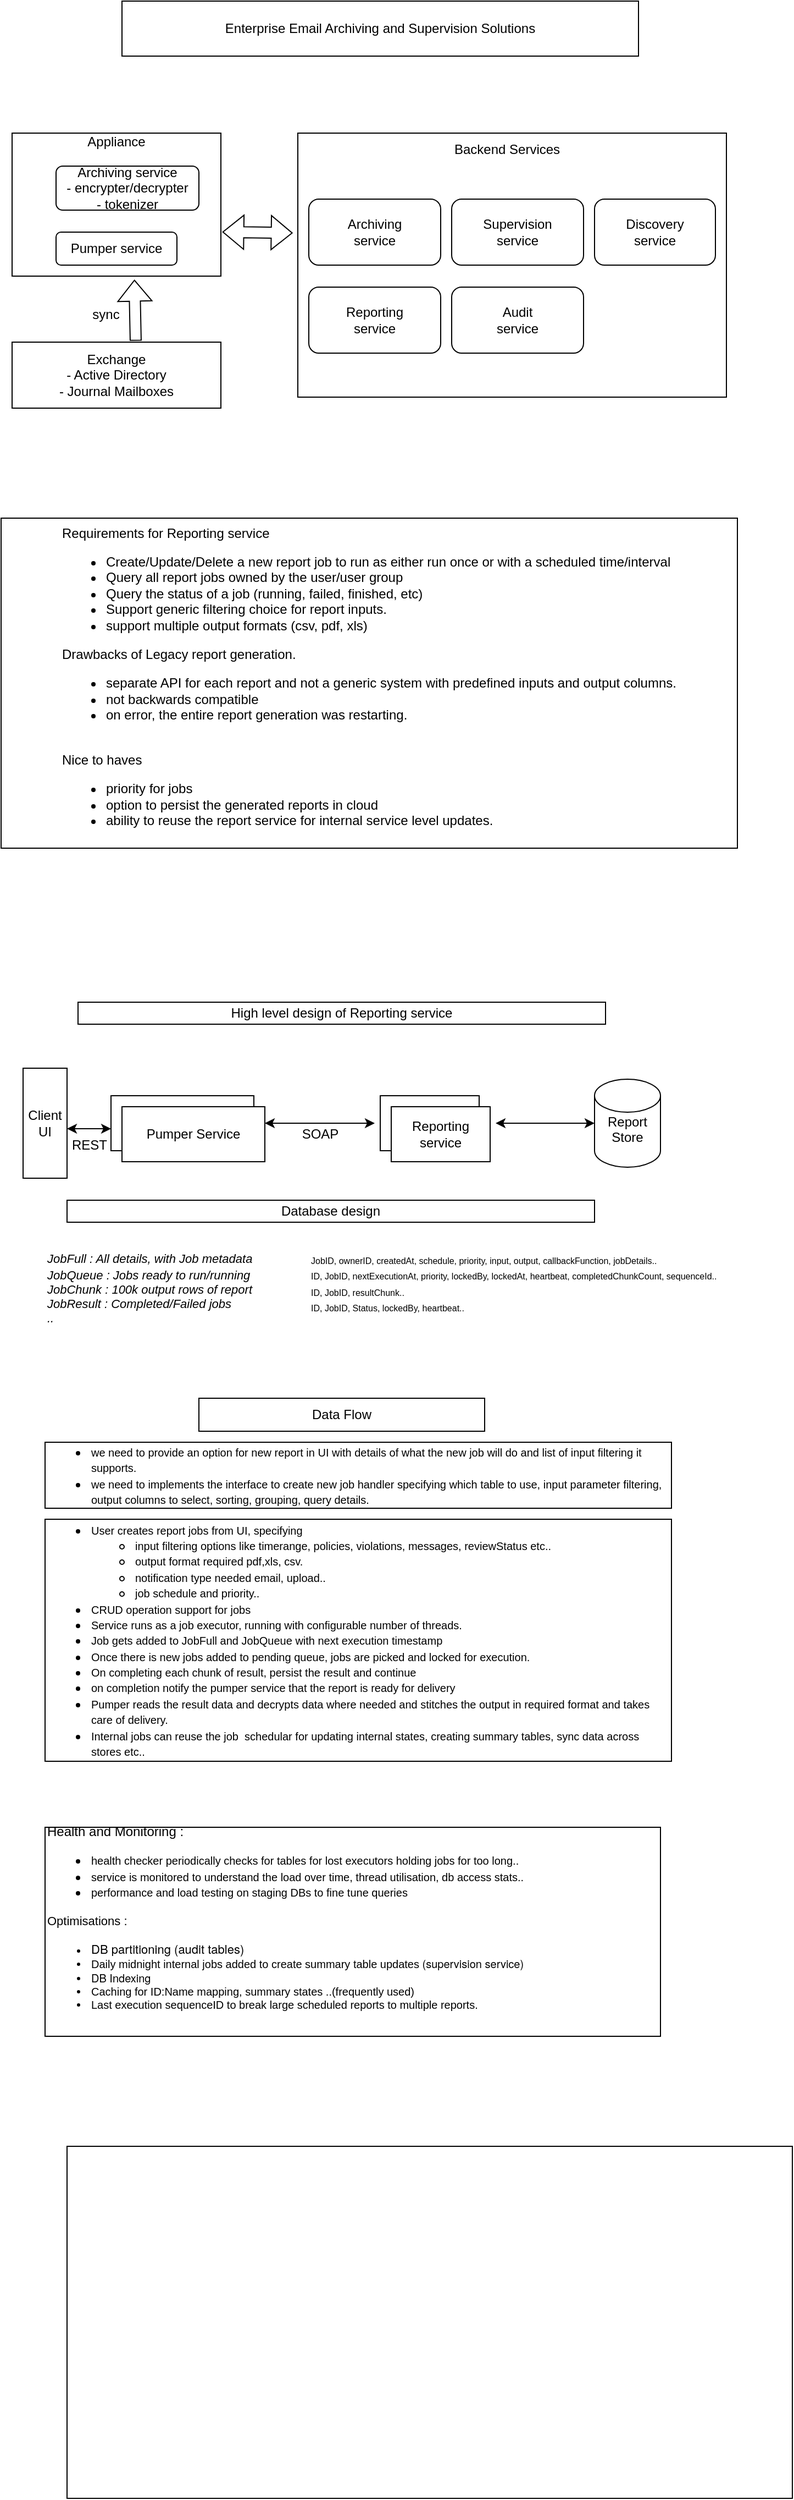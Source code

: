 <mxfile version="24.6.5" type="github">
  <diagram name="Page-1" id="atFdlXVNPNenRuwR08LR">
    <mxGraphModel dx="1074" dy="385" grid="1" gridSize="10" guides="1" tooltips="1" connect="1" arrows="1" fold="1" page="1" pageScale="1" pageWidth="850" pageHeight="1100" math="0" shadow="0">
      <root>
        <mxCell id="0" />
        <mxCell id="1" parent="0" />
        <mxCell id="uciV34WFaMNDTHBEuoeK-1" value="Appliance&lt;div&gt;&lt;br&gt;&lt;/div&gt;&lt;div&gt;&lt;br&gt;&lt;/div&gt;&lt;div&gt;&lt;br&gt;&lt;/div&gt;&lt;div&gt;&lt;br&gt;&lt;/div&gt;&lt;div&gt;&lt;br&gt;&lt;/div&gt;&lt;div&gt;&lt;br&gt;&lt;/div&gt;&lt;div&gt;&lt;br&gt;&lt;/div&gt;&lt;div&gt;&lt;br&gt;&lt;/div&gt;" style="rounded=0;whiteSpace=wrap;html=1;" parent="1" vertex="1">
          <mxGeometry x="100" y="160" width="190" height="130" as="geometry" />
        </mxCell>
        <mxCell id="uciV34WFaMNDTHBEuoeK-2" value="Exchange&lt;div&gt;- Active Directory&lt;/div&gt;&lt;div&gt;- Journal Mailboxes&lt;/div&gt;" style="rounded=0;whiteSpace=wrap;html=1;" parent="1" vertex="1">
          <mxGeometry x="100" y="350" width="190" height="60" as="geometry" />
        </mxCell>
        <mxCell id="uciV34WFaMNDTHBEuoeK-5" value="Archiving&amp;nbsp;&lt;span style=&quot;background-color: initial;&quot;&gt;service&lt;/span&gt;&lt;div&gt;&lt;span style=&quot;background-color: initial;&quot;&gt;- encrypter/decrypter&lt;/span&gt;&lt;/div&gt;&lt;div&gt;&lt;span style=&quot;background-color: initial;&quot;&gt;- tokenizer&lt;/span&gt;&lt;/div&gt;" style="rounded=1;whiteSpace=wrap;html=1;" parent="1" vertex="1">
          <mxGeometry x="140" y="190" width="130" height="40" as="geometry" />
        </mxCell>
        <mxCell id="uciV34WFaMNDTHBEuoeK-7" value="" style="rounded=0;whiteSpace=wrap;html=1;" parent="1" vertex="1">
          <mxGeometry x="360" y="160" width="390" height="240" as="geometry" />
        </mxCell>
        <mxCell id="uciV34WFaMNDTHBEuoeK-8" value="Reporting&lt;div&gt;service&lt;/div&gt;" style="rounded=1;whiteSpace=wrap;html=1;" parent="1" vertex="1">
          <mxGeometry x="370" y="300" width="120" height="60" as="geometry" />
        </mxCell>
        <mxCell id="uciV34WFaMNDTHBEuoeK-9" value="Audit&lt;div&gt;service&lt;/div&gt;" style="rounded=1;whiteSpace=wrap;html=1;" parent="1" vertex="1">
          <mxGeometry x="500" y="300" width="120" height="60" as="geometry" />
        </mxCell>
        <mxCell id="uciV34WFaMNDTHBEuoeK-10" value="Archiving&lt;div&gt;service&lt;/div&gt;" style="rounded=1;whiteSpace=wrap;html=1;" parent="1" vertex="1">
          <mxGeometry x="370" y="220" width="120" height="60" as="geometry" />
        </mxCell>
        <mxCell id="uciV34WFaMNDTHBEuoeK-11" value="Supervision&lt;div&gt;service&lt;/div&gt;" style="rounded=1;whiteSpace=wrap;html=1;" parent="1" vertex="1">
          <mxGeometry x="500" y="220" width="120" height="60" as="geometry" />
        </mxCell>
        <mxCell id="uciV34WFaMNDTHBEuoeK-12" value="Discovery&lt;div&gt;service&lt;/div&gt;" style="rounded=1;whiteSpace=wrap;html=1;" parent="1" vertex="1">
          <mxGeometry x="630" y="220" width="110" height="60" as="geometry" />
        </mxCell>
        <mxCell id="uciV34WFaMNDTHBEuoeK-13" value="Pumper service" style="rounded=1;whiteSpace=wrap;html=1;" parent="1" vertex="1">
          <mxGeometry x="140" y="250" width="110" height="30" as="geometry" />
        </mxCell>
        <mxCell id="uciV34WFaMNDTHBEuoeK-15" value="" style="shape=flexArrow;endArrow=classic;html=1;rounded=0;entryX=0.586;entryY=1.025;entryDx=0;entryDy=0;entryPerimeter=0;exitX=0.592;exitY=-0.02;exitDx=0;exitDy=0;exitPerimeter=0;" parent="1" source="uciV34WFaMNDTHBEuoeK-2" target="uciV34WFaMNDTHBEuoeK-1" edge="1">
          <mxGeometry width="50" height="50" relative="1" as="geometry">
            <mxPoint x="400" y="380" as="sourcePoint" />
            <mxPoint x="450" y="330" as="targetPoint" />
          </mxGeometry>
        </mxCell>
        <mxCell id="uciV34WFaMNDTHBEuoeK-17" value="sync" style="text;html=1;align=center;verticalAlign=middle;resizable=0;points=[];autosize=1;strokeColor=none;fillColor=none;" parent="1" vertex="1">
          <mxGeometry x="160" y="310" width="50" height="30" as="geometry" />
        </mxCell>
        <mxCell id="uciV34WFaMNDTHBEuoeK-20" value="" style="shape=flexArrow;endArrow=classic;startArrow=classic;html=1;rounded=0;exitX=1.007;exitY=0.691;exitDx=0;exitDy=0;exitPerimeter=0;entryX=-0.012;entryY=0.378;entryDx=0;entryDy=0;entryPerimeter=0;" parent="1" source="uciV34WFaMNDTHBEuoeK-1" target="uciV34WFaMNDTHBEuoeK-7" edge="1">
          <mxGeometry width="100" height="100" relative="1" as="geometry">
            <mxPoint x="370" y="400" as="sourcePoint" />
            <mxPoint x="470" y="300" as="targetPoint" />
          </mxGeometry>
        </mxCell>
        <mxCell id="uciV34WFaMNDTHBEuoeK-21" value="Backend Services" style="text;html=1;align=center;verticalAlign=middle;resizable=0;points=[];autosize=1;strokeColor=none;fillColor=none;" parent="1" vertex="1">
          <mxGeometry x="490" y="160" width="120" height="30" as="geometry" />
        </mxCell>
        <mxCell id="KOVVbHCTlGGZfohRkDMk-2" value="Enterprise Email Archiving and Supervision Solutions" style="rounded=0;whiteSpace=wrap;html=1;" parent="1" vertex="1">
          <mxGeometry x="200" y="40" width="470" height="50" as="geometry" />
        </mxCell>
        <mxCell id="KOVVbHCTlGGZfohRkDMk-3" value="&lt;div style=&quot;text-align: left;&quot;&gt;&lt;span style=&quot;background-color: initial;&quot;&gt;Requirements for Reporting service&lt;/span&gt;&lt;/div&gt;&lt;div&gt;&lt;ul&gt;&lt;li style=&quot;text-align: left;&quot;&gt;Create/Update/Delete a new report job to run as either run once or with a scheduled time/interval&lt;/li&gt;&lt;li style=&quot;text-align: left;&quot;&gt;&lt;span style=&quot;background-color: initial;&quot;&gt;Query all report jobs owned by the user/user group&lt;/span&gt;&lt;/li&gt;&lt;li style=&quot;text-align: left;&quot;&gt;Query the status of a job (running, failed, finished, etc)&amp;nbsp;&lt;/li&gt;&lt;li style=&quot;text-align: left;&quot;&gt;Support generic filtering choice for report inputs.&lt;/li&gt;&lt;li style=&quot;text-align: left;&quot;&gt;support multiple output formats (csv, pdf, xls)&lt;/li&gt;&lt;/ul&gt;&lt;/div&gt;&lt;div style=&quot;text-align: left;&quot;&gt;Drawbacks of Legacy report generation.&lt;/div&gt;&lt;div style=&quot;text-align: left;&quot;&gt;&lt;ul&gt;&lt;li&gt;separate API for each report and not a generic system with predefined inputs and output columns.&lt;/li&gt;&lt;li&gt;not backwards compatible&lt;/li&gt;&lt;li&gt;on error, the entire report generation was restarting.&lt;/li&gt;&lt;/ul&gt;&lt;div&gt;&lt;br&gt;&lt;/div&gt;&lt;div&gt;Nice to haves&lt;/div&gt;&lt;div&gt;&lt;ul&gt;&lt;li&gt;priority for jobs&lt;/li&gt;&lt;li style=&quot;text-align: left;&quot;&gt;option to persist the generated reports in cloud&lt;/li&gt;&lt;li&gt;ability to reuse the report service for internal service level updates.&lt;/li&gt;&lt;/ul&gt;&lt;/div&gt;&lt;/div&gt;" style="rounded=0;whiteSpace=wrap;html=1;" parent="1" vertex="1">
          <mxGeometry x="90" y="510" width="670" height="300" as="geometry" />
        </mxCell>
        <mxCell id="KOVVbHCTlGGZfohRkDMk-6" value="" style="rounded=0;whiteSpace=wrap;html=1;" parent="1" vertex="1">
          <mxGeometry x="150" y="1990" width="660" height="320" as="geometry" />
        </mxCell>
        <mxCell id="KOVVbHCTlGGZfohRkDMk-7" value="High level design of Reporting service" style="rounded=0;whiteSpace=wrap;html=1;" parent="1" vertex="1">
          <mxGeometry x="160" y="950" width="480" height="20" as="geometry" />
        </mxCell>
        <mxCell id="KOVVbHCTlGGZfohRkDMk-8" value="Pumper Service" style="rounded=0;whiteSpace=wrap;html=1;" parent="1" vertex="1">
          <mxGeometry x="190" y="1035" width="130" height="50" as="geometry" />
        </mxCell>
        <mxCell id="KOVVbHCTlGGZfohRkDMk-9" value="Reporting service" style="rounded=0;whiteSpace=wrap;html=1;" parent="1" vertex="1">
          <mxGeometry x="435" y="1035" width="90" height="50" as="geometry" />
        </mxCell>
        <mxCell id="KOVVbHCTlGGZfohRkDMk-10" value="Report&lt;div&gt;Store&lt;/div&gt;&lt;div&gt;&lt;br&gt;&lt;/div&gt;" style="shape=cylinder3;whiteSpace=wrap;html=1;boundedLbl=1;backgroundOutline=1;size=15;" parent="1" vertex="1">
          <mxGeometry x="630" y="1020" width="60" height="80" as="geometry" />
        </mxCell>
        <mxCell id="KOVVbHCTlGGZfohRkDMk-13" value="" style="endArrow=classic;startArrow=classic;html=1;rounded=0;" parent="1" edge="1">
          <mxGeometry width="50" height="50" relative="1" as="geometry">
            <mxPoint x="330" y="1060" as="sourcePoint" />
            <mxPoint x="430" y="1060" as="targetPoint" />
          </mxGeometry>
        </mxCell>
        <mxCell id="KOVVbHCTlGGZfohRkDMk-14" value="SOAP" style="text;html=1;align=center;verticalAlign=middle;resizable=0;points=[];autosize=1;strokeColor=none;fillColor=none;" parent="1" vertex="1">
          <mxGeometry x="350" y="1055" width="60" height="30" as="geometry" />
        </mxCell>
        <mxCell id="KOVVbHCTlGGZfohRkDMk-15" value="" style="endArrow=classic;startArrow=classic;html=1;rounded=0;entryX=0;entryY=0.5;entryDx=0;entryDy=0;entryPerimeter=0;" parent="1" target="KOVVbHCTlGGZfohRkDMk-10" edge="1">
          <mxGeometry width="50" height="50" relative="1" as="geometry">
            <mxPoint x="540" y="1060" as="sourcePoint" />
            <mxPoint x="680" y="1059.74" as="targetPoint" />
          </mxGeometry>
        </mxCell>
        <mxCell id="kCV1iPRDWKwrLifgBGbF-1" value="Reporting service" style="rounded=0;whiteSpace=wrap;html=1;align=center;" vertex="1" parent="1">
          <mxGeometry x="445" y="1045" width="90" height="50" as="geometry" />
        </mxCell>
        <mxCell id="kCV1iPRDWKwrLifgBGbF-3" value="Client&lt;div&gt;UI&lt;/div&gt;" style="rounded=0;whiteSpace=wrap;html=1;" vertex="1" parent="1">
          <mxGeometry x="110" y="1010" width="40" height="100" as="geometry" />
        </mxCell>
        <mxCell id="kCV1iPRDWKwrLifgBGbF-5" value="" style="endArrow=classic;startArrow=classic;html=1;rounded=0;" edge="1" parent="1" source="kCV1iPRDWKwrLifgBGbF-6">
          <mxGeometry width="50" height="50" relative="1" as="geometry">
            <mxPoint x="150" y="1065" as="sourcePoint" />
            <mxPoint x="190" y="1065" as="targetPoint" />
          </mxGeometry>
        </mxCell>
        <mxCell id="kCV1iPRDWKwrLifgBGbF-7" value="" style="endArrow=classic;startArrow=classic;html=1;rounded=0;" edge="1" parent="1" target="kCV1iPRDWKwrLifgBGbF-6">
          <mxGeometry width="50" height="50" relative="1" as="geometry">
            <mxPoint x="150" y="1065" as="sourcePoint" />
            <mxPoint x="190" y="1065" as="targetPoint" />
          </mxGeometry>
        </mxCell>
        <mxCell id="kCV1iPRDWKwrLifgBGbF-6" value="REST" style="text;html=1;align=center;verticalAlign=middle;resizable=0;points=[];autosize=1;strokeColor=none;fillColor=none;" vertex="1" parent="1">
          <mxGeometry x="140" y="1065" width="60" height="30" as="geometry" />
        </mxCell>
        <mxCell id="kCV1iPRDWKwrLifgBGbF-8" value="" style="endArrow=classic;startArrow=classic;html=1;rounded=0;" edge="1" parent="1">
          <mxGeometry width="50" height="50" relative="1" as="geometry">
            <mxPoint x="150" y="1065" as="sourcePoint" />
            <mxPoint x="190" y="1065" as="targetPoint" />
          </mxGeometry>
        </mxCell>
        <mxCell id="kCV1iPRDWKwrLifgBGbF-9" value="Pumper Service" style="rounded=0;whiteSpace=wrap;html=1;" vertex="1" parent="1">
          <mxGeometry x="200" y="1045" width="130" height="50" as="geometry" />
        </mxCell>
        <mxCell id="kCV1iPRDWKwrLifgBGbF-11" value="&lt;font style=&quot;font-size: 11px;&quot;&gt;&lt;i&gt;JobFull : All details, with Job metadata&lt;/i&gt;&lt;/font&gt;&lt;div&gt;&lt;i style=&quot;font-size: 11px; background-color: initial;&quot;&gt;JobQueue : Jobs ready to run/running&lt;/i&gt;&lt;div style=&quot;font-size: 11px;&quot;&gt;&lt;font style=&quot;font-size: 11px;&quot;&gt;&lt;i&gt;JobChunk : 100k output rows of report&lt;/i&gt;&lt;/font&gt;&lt;/div&gt;&lt;div style=&quot;font-size: 11px;&quot;&gt;&lt;font style=&quot;font-size: 11px;&quot;&gt;&lt;i&gt;JobResult : Completed/Failed jobs&lt;/i&gt;&lt;/font&gt;&lt;/div&gt;&lt;div style=&quot;font-size: 11px;&quot;&gt;&lt;font style=&quot;font-size: 11px;&quot;&gt;&lt;i&gt;..&lt;/i&gt;&lt;/font&gt;&lt;/div&gt;&lt;/div&gt;" style="text;html=1;align=left;verticalAlign=middle;resizable=0;points=[];autosize=1;strokeColor=none;fillColor=none;" vertex="1" parent="1">
          <mxGeometry x="130" y="1170" width="210" height="80" as="geometry" />
        </mxCell>
        <mxCell id="kCV1iPRDWKwrLifgBGbF-13" value="Database design" style="rounded=0;whiteSpace=wrap;html=1;" vertex="1" parent="1">
          <mxGeometry x="150" y="1130" width="480" height="20" as="geometry" />
        </mxCell>
        <mxCell id="kCV1iPRDWKwrLifgBGbF-14" value="&lt;div style=&quot;&quot;&gt;&lt;span style=&quot;font-size: 8px; background-color: initial;&quot;&gt;JobID, ownerID, createdAt, schedule, priority, input, output, callbackFunction, jobDetails..&lt;/span&gt;&lt;/div&gt;&lt;div style=&quot;&quot;&gt;&lt;font style=&quot;font-size: 8px;&quot;&gt;ID, JobID,&amp;nbsp;&lt;span style=&quot;background-color: initial;&quot;&gt;nextExecutionAt, priority, lockedBy, lockedAt, heartbeat, completedChunkCount, sequenceId..&lt;/span&gt;&lt;br&gt;&lt;/font&gt;&lt;/div&gt;&lt;div&gt;&lt;font style=&quot;font-size: 8px;&quot;&gt;ID, JobID, resultChunk..&lt;/font&gt;&lt;/div&gt;&lt;div&gt;&lt;span style=&quot;font-size: 8px; background-color: initial;&quot;&gt;ID, JobID, Status, lockedBy,&lt;/span&gt;&lt;span style=&quot;font-size: 8px; background-color: initial;&quot;&gt;&amp;nbsp;heartbeat&lt;/span&gt;&lt;span style=&quot;background-color: initial; font-size: 8px;&quot;&gt;..&lt;/span&gt;&lt;/div&gt;" style="text;html=1;align=left;verticalAlign=middle;resizable=0;points=[];autosize=1;strokeColor=none;fillColor=none;" vertex="1" parent="1">
          <mxGeometry x="370" y="1170" width="390" height="70" as="geometry" />
        </mxCell>
        <mxCell id="kCV1iPRDWKwrLifgBGbF-21" value="&lt;ul&gt;&lt;li&gt;&lt;span style=&quot;font-size: x-small; background-color: initial;&quot;&gt;User creates report jobs from UI, specifying&amp;nbsp;&lt;/span&gt;&lt;br&gt;&lt;/li&gt;&lt;ul&gt;&lt;li&gt;&lt;font size=&quot;1&quot;&gt;input filtering options like timerange, policies, violations, messages, reviewStatus etc..&lt;/font&gt;&lt;/li&gt;&lt;li&gt;&lt;font size=&quot;1&quot;&gt;output format required pdf,xls, csv.&lt;/font&gt;&lt;/li&gt;&lt;li&gt;&lt;font size=&quot;1&quot;&gt;notification type needed email, upload..&lt;/font&gt;&lt;/li&gt;&lt;li&gt;&lt;font size=&quot;1&quot;&gt;job schedule and priority..&lt;/font&gt;&lt;/li&gt;&lt;/ul&gt;&lt;li&gt;&lt;font size=&quot;1&quot;&gt;CRUD operation support for jobs&lt;/font&gt;&lt;/li&gt;&lt;li&gt;&lt;span style=&quot;font-size: x-small; background-color: initial;&quot;&gt;Service runs as a job executor, running with configurable number of threads.&lt;/span&gt;&lt;br&gt;&lt;/li&gt;&lt;li&gt;&lt;font size=&quot;1&quot;&gt;Job gets added to JobFull and JobQueue with next execution timestamp&lt;/font&gt;&lt;/li&gt;&lt;li&gt;&lt;font size=&quot;1&quot;&gt;Once there is new jobs added to pending queue, jobs are picked and locked for execution.&amp;nbsp;&lt;/font&gt;&lt;/li&gt;&lt;li&gt;&lt;font size=&quot;1&quot;&gt;On completing each chunk of result, persist the result and continue&amp;nbsp;&lt;/font&gt;&lt;/li&gt;&lt;li&gt;&lt;font size=&quot;1&quot;&gt;on completion notify the pumper service that the report is ready for delivery&lt;/font&gt;&lt;/li&gt;&lt;li&gt;&lt;font size=&quot;1&quot;&gt;Pumper reads the result data and decrypts data where needed and stitches the output in required format and takes care of delivery.&lt;/font&gt;&lt;/li&gt;&lt;li&gt;&lt;font size=&quot;1&quot;&gt;Internal jobs can reuse the job&amp;nbsp; schedular for updating internal states, creating summary tables, sync data across stores etc..&lt;/font&gt;&lt;/li&gt;&lt;/ul&gt;" style="rounded=0;whiteSpace=wrap;html=1;align=left;" vertex="1" parent="1">
          <mxGeometry x="130" y="1420" width="570" height="220" as="geometry" />
        </mxCell>
        <mxCell id="kCV1iPRDWKwrLifgBGbF-23" value="&lt;ul&gt;&lt;li&gt;&lt;span style=&quot;font-size: x-small; background-color: initial;&quot;&gt;we need to provide an option for new report in UI with details of what the new job will do and list of input filtering it supports.&amp;nbsp;&lt;/span&gt;&lt;br&gt;&lt;/li&gt;&lt;li&gt;&lt;font size=&quot;1&quot;&gt;we need to implements the interface to create new job handler specifying which table to use, input parameter filtering, output columns to select, sorting, grouping, query details.&lt;/font&gt;&lt;/li&gt;&lt;/ul&gt;" style="rounded=0;whiteSpace=wrap;html=1;align=left;" vertex="1" parent="1">
          <mxGeometry x="130" y="1350" width="570" height="60" as="geometry" />
        </mxCell>
        <mxCell id="kCV1iPRDWKwrLifgBGbF-24" value="Data Flow" style="whiteSpace=wrap;html=1;" vertex="1" parent="1">
          <mxGeometry x="270" y="1310" width="260" height="30" as="geometry" />
        </mxCell>
        <mxCell id="kCV1iPRDWKwrLifgBGbF-25" value="&lt;div&gt;&lt;span style=&quot;background-color: initial;&quot;&gt;Health and Monitoring :&amp;nbsp;&lt;/span&gt;&lt;div style=&quot;background-color: initial;&quot;&gt;&lt;/div&gt;&lt;ul&gt;&lt;li&gt;&lt;font size=&quot;1&quot;&gt;health checker periodically checks for tables for lost executors holding jobs for too long..&lt;/font&gt;&lt;/li&gt;&lt;li&gt;&lt;font size=&quot;1&quot;&gt;service is monitored to understand the load over time, thread utilisation, db access stats..&lt;/font&gt;&lt;/li&gt;&lt;li&gt;&lt;font size=&quot;1&quot;&gt;performance and load testing on staging DBs to fine tune queries&amp;nbsp;&lt;/font&gt;&lt;/li&gt;&lt;/ul&gt;&lt;/div&gt;&lt;font style=&quot;font-size: 11px;&quot;&gt;Optimisations :&amp;nbsp;&lt;/font&gt;&lt;div style=&quot;&quot;&gt;&lt;ul style=&quot;font-size: 11px;&quot;&gt;&lt;li&gt;&lt;span style=&quot;font-family: &amp;quot;Helvetica Neue&amp;quot;; background-color: initial;&quot;&gt;DB partitioning (audit tables)&lt;/span&gt;&lt;/li&gt;&lt;li style=&quot;font-size: 10px;&quot;&gt;Daily midnight internal jobs added to create summary table updates&lt;span style=&quot;font-family: &amp;quot;Helvetica Neue&amp;quot;;&quot;&gt;&amp;nbsp;(supervision service)&lt;/span&gt;&lt;/li&gt;&lt;li style=&quot;font-size: 10px;&quot;&gt;&lt;font style=&quot;font-size: 10px;&quot; face=&quot;Helvetica Neue&quot;&gt;&lt;span style=&quot;&quot;&gt;DB Indexing&lt;/span&gt;&lt;/font&gt;&lt;/li&gt;&lt;li style=&quot;font-size: 10px;&quot;&gt;Caching for ID:Name mapping, summary states ..(frequently used)&lt;/li&gt;&lt;li style=&quot;font-size: 10px;&quot;&gt;Last execution sequenceID to break large scheduled reports to multiple reports.&lt;/li&gt;&lt;/ul&gt;&lt;div style=&quot;&quot;&gt;&lt;font face=&quot;Helvetica Neue&quot;&gt;&lt;span style=&quot;font-size: 10px;&quot;&gt;&lt;br&gt;&lt;/span&gt;&lt;/font&gt;&lt;/div&gt;&lt;/div&gt;" style="rounded=0;whiteSpace=wrap;html=1;align=left;" vertex="1" parent="1">
          <mxGeometry x="130" y="1700" width="560" height="190" as="geometry" />
        </mxCell>
      </root>
    </mxGraphModel>
  </diagram>
</mxfile>
